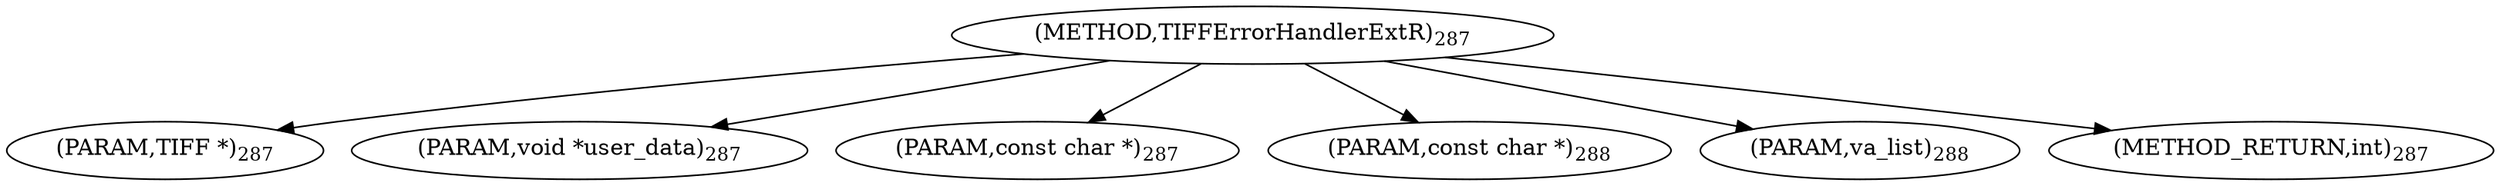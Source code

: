 digraph "TIFFErrorHandlerExtR" {  
"8300" [label = <(METHOD,TIFFErrorHandlerExtR)<SUB>287</SUB>> ]
"8301" [label = <(PARAM,TIFF *)<SUB>287</SUB>> ]
"8302" [label = <(PARAM,void *user_data)<SUB>287</SUB>> ]
"8303" [label = <(PARAM,const char *)<SUB>287</SUB>> ]
"8304" [label = <(PARAM,const char *)<SUB>288</SUB>> ]
"8305" [label = <(PARAM,va_list)<SUB>288</SUB>> ]
"8306" [label = <(METHOD_RETURN,int)<SUB>287</SUB>> ]
  "8300" -> "8301" 
  "8300" -> "8302" 
  "8300" -> "8303" 
  "8300" -> "8304" 
  "8300" -> "8305" 
  "8300" -> "8306" 
}
